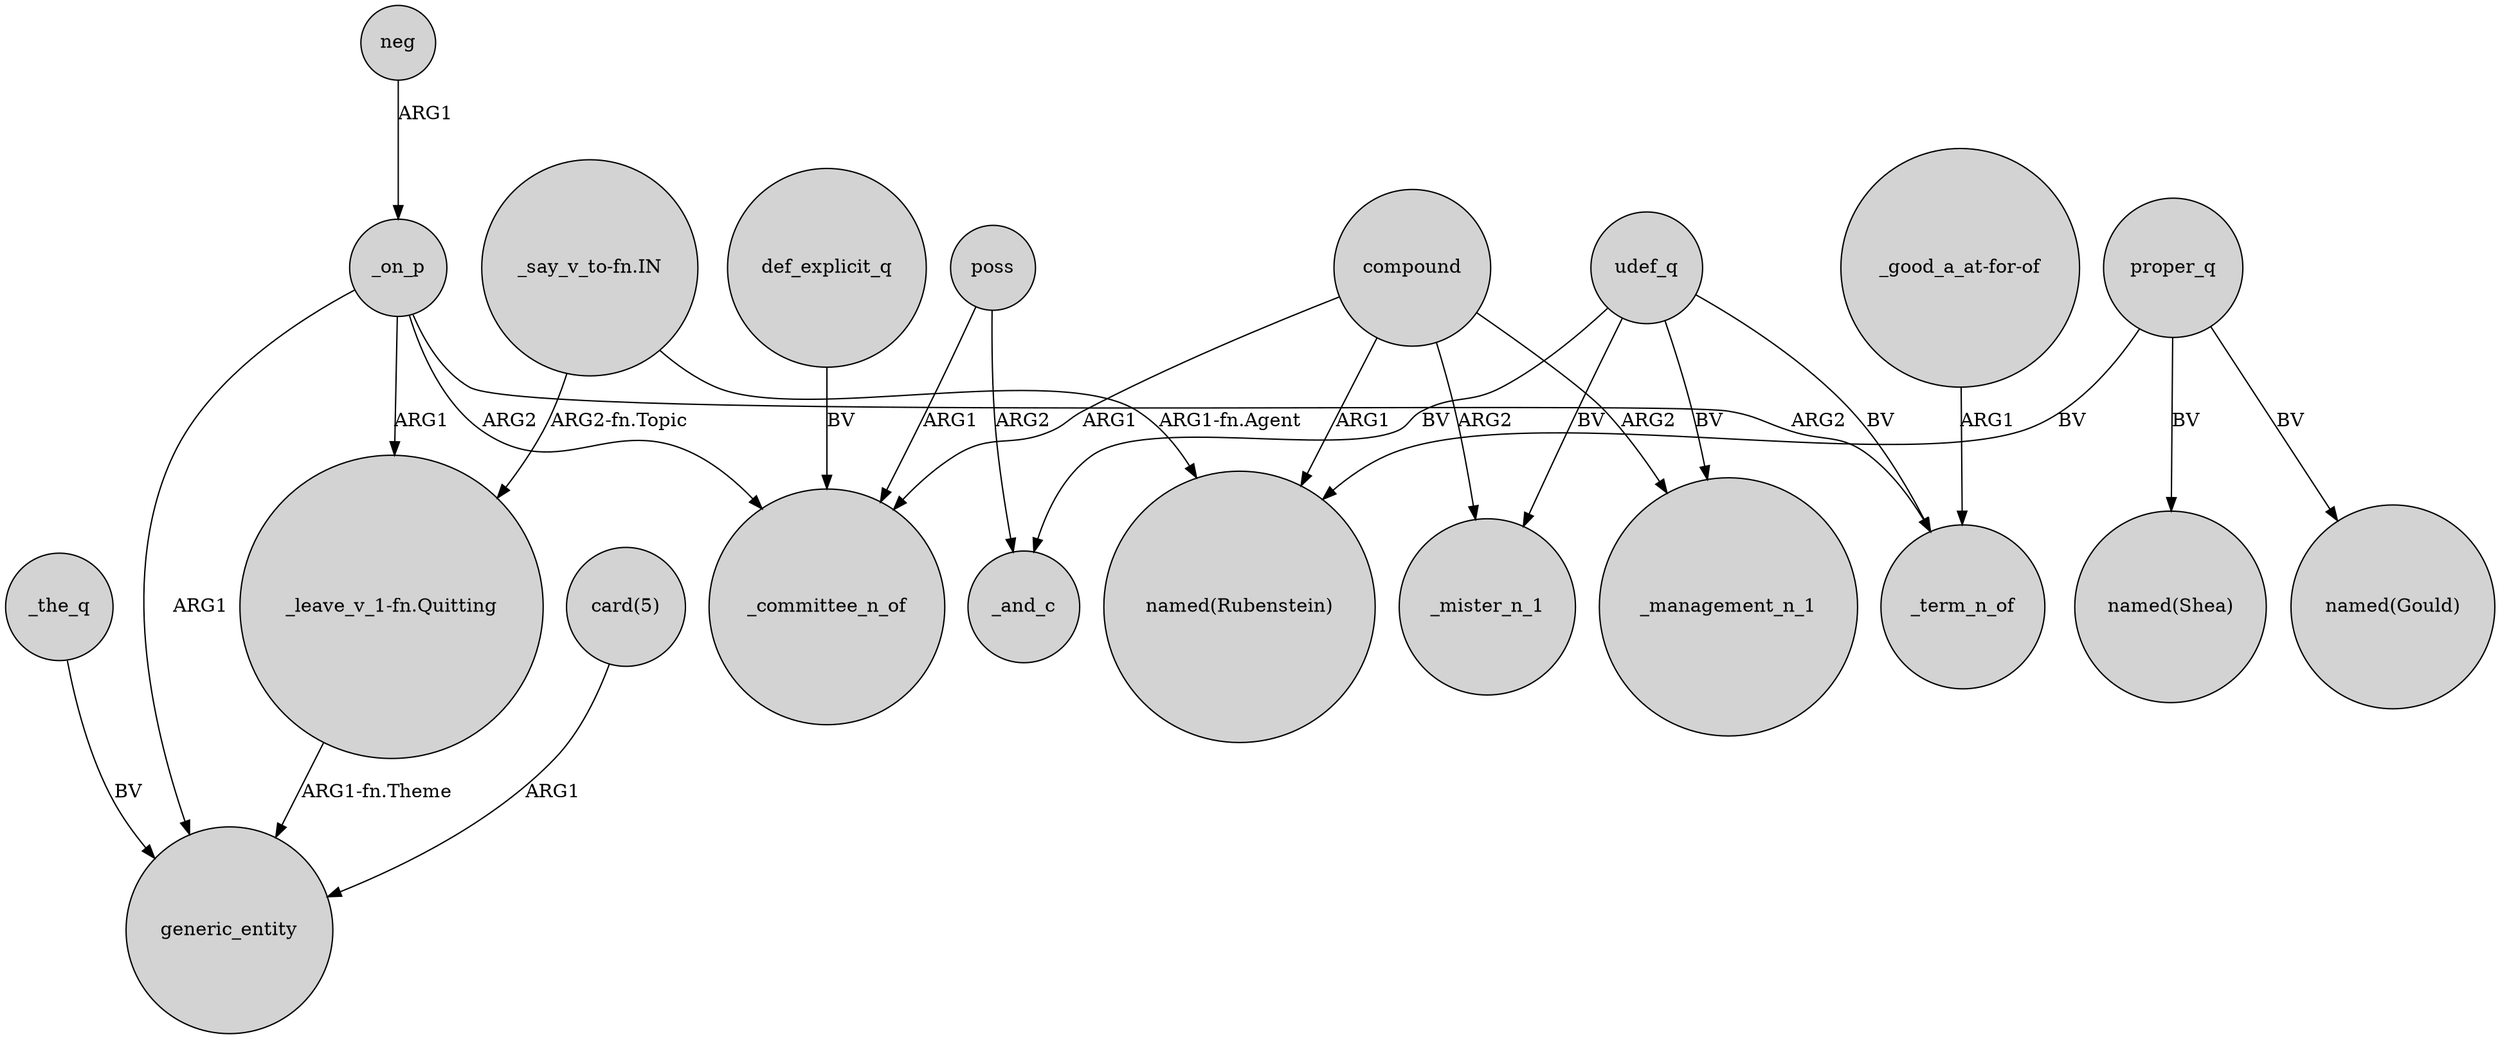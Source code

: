 digraph {
	node [shape=circle style=filled]
	_the_q -> generic_entity [label=BV]
	def_explicit_q -> _committee_n_of [label=BV]
	poss -> _and_c [label=ARG2]
	compound -> "named(Rubenstein)" [label=ARG1]
	poss -> _committee_n_of [label=ARG1]
	compound -> _mister_n_1 [label=ARG2]
	neg -> _on_p [label=ARG1]
	udef_q -> _mister_n_1 [label=BV]
	compound -> _management_n_1 [label=ARG2]
	"_say_v_to-fn.IN" -> "_leave_v_1-fn.Quitting" [label="ARG2-fn.Topic"]
	"_good_a_at-for-of" -> _term_n_of [label=ARG1]
	udef_q -> _management_n_1 [label=BV]
	proper_q -> "named(Shea)" [label=BV]
	"card(5)" -> generic_entity [label=ARG1]
	proper_q -> "named(Rubenstein)" [label=BV]
	_on_p -> "_leave_v_1-fn.Quitting" [label=ARG1]
	udef_q -> _term_n_of [label=BV]
	"_say_v_to-fn.IN" -> "named(Rubenstein)" [label="ARG1-fn.Agent"]
	"_leave_v_1-fn.Quitting" -> generic_entity [label="ARG1-fn.Theme"]
	proper_q -> "named(Gould)" [label=BV]
	_on_p -> generic_entity [label=ARG1]
	compound -> _committee_n_of [label=ARG1]
	_on_p -> _term_n_of [label=ARG2]
	_on_p -> _committee_n_of [label=ARG2]
	udef_q -> _and_c [label=BV]
}
